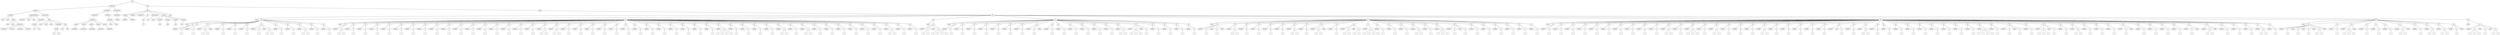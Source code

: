 graph Tree {
	"t0" [label = "TEI"];
	"t1" [label = "teiHeader"];
	"t2" [label = "fileDesc"];
	"t3" [label = "titleStmt"];
	"t4" [label = "title"];
	"t5" [label = "title"];
	"t6" [label = "author"];
	"t7" [label = "idno"];
	"t8" [label = "idno"];
	"t9" [label = "persName"];
	"t10" [label = "forename"];
	"t11" [label = "surname"];
	"t12" [label = "nameLink"];
	"t13" [label = "surname"];
	"t14" [label = "publicationStmt"];
	"t15" [label = "publisher"];
	"t16" [label = "idno"];
	"t17" [label = "idno"];
	"t18" [label = "availability"];
	"t19" [label = "licence"];
	"t20" [label = "ab"];
	"t21" [label = "ref"];
	"t22" [label = "sourceDesc"];
	"t23" [label = "bibl"];
	"t24" [label = "name"];
	"t25" [label = "idno"];
	"t26" [label = "idno"];
	"t27" [label = "availability"];
	"t28" [label = "licence"];
	"t29" [label = "ab"];
	"t30" [label = "ref"];
	"t31" [label = "bibl"];
	"t32" [label = "date"];
	"t33" [label = "idno"];
	"t34" [label = "profileDesc"];
	"t35" [label = "particDesc"];
	"t36" [label = "listPerson"];
	"t37" [label = "person"];
	"t38" [label = "persName"];
	"t39" [label = "person"];
	"t40" [label = "persName"];
	"t41" [label = "person"];
	"t42" [label = "persName"];
	"t43" [label = "person"];
	"t44" [label = "persName"];
	"t45" [label = "person"];
	"t46" [label = "persName"];
	"t47" [label = "textClass"];
	"t48" [label = "keywords"];
	"t49" [label = "term"];
	"t50" [label = "term"];
	"t51" [label = "revisionDesc"];
	"t52" [label = "listChange"];
	"t53" [label = "change"];
	"t54" [label = "text"];
	"t55" [label = "front"];
	"t56" [label = "docTitle"];
	"t57" [label = "titlePart"];
	"t58" [label = "titlePart"];
	"t59" [label = "docDate"];
	"t60" [label = "docAuthor"];
	"t61" [label = "div"];
	"t62" [label = "div"];
	"t63" [label = "p"];
	"t64" [label = "performance"];
	"t65" [label = "ab"];
	"t66" [label = "castList"];
	"t67" [label = "head"];
	"t68" [label = "castItem"];
	"t69" [label = "role"];
	"t70" [label = "castItem"];
	"t71" [label = "role"];
	"t72" [label = "castItem"];
	"t73" [label = "role"];
	"t74" [label = "castItem"];
	"t75" [label = "role"];
	"t76" [label = "note"];
	"t77" [label = "body"];
	"t78" [label = "div"];
	"t79" [label = "head"];
	"t80" [label = "div"];
	"t81" [label = "head"];
	"t82" [label = "sp"];
	"t83" [label = "speaker"];
	"t84" [label = "p"];
	"t85" [label = "s"];
	"t86" [label = "sp"];
	"t87" [label = "speaker"];
	"t88" [label = "p"];
	"t89" [label = "s"];
	"t90" [label = "sp"];
	"t91" [label = "speaker"];
	"t92" [label = "p"];
	"t93" [label = "s"];
	"t94" [label = "s"];
	"t95" [label = "stage"];
	"t96" [label = "sp"];
	"t97" [label = "speaker"];
	"t98" [label = "p"];
	"t99" [label = "s"];
	"t100" [label = "sp"];
	"t101" [label = "speaker"];
	"t102" [label = "p"];
	"t103" [label = "s"];
	"t104" [label = "sp"];
	"t105" [label = "speaker"];
	"t106" [label = "p"];
	"t107" [label = "s"];
	"t108" [label = "sp"];
	"t109" [label = "speaker"];
	"t110" [label = "p"];
	"t111" [label = "s"];
	"t112" [label = "stage"];
	"t113" [label = "p"];
	"t114" [label = "s"];
	"t115" [label = "s"];
	"t116" [label = "sp"];
	"t117" [label = "speaker"];
	"t118" [label = "p"];
	"t119" [label = "s"];
	"t120" [label = "sp"];
	"t121" [label = "speaker"];
	"t122" [label = "p"];
	"t123" [label = "s"];
	"t124" [label = "sp"];
	"t125" [label = "speaker"];
	"t126" [label = "p"];
	"t127" [label = "s"];
	"t128" [label = "s"];
	"t129" [label = "sp"];
	"t130" [label = "speaker"];
	"t131" [label = "p"];
	"t132" [label = "s"];
	"t133" [label = "sp"];
	"t134" [label = "speaker"];
	"t135" [label = "p"];
	"t136" [label = "s"];
	"t137" [label = "div"];
	"t138" [label = "head"];
	"t139" [label = "sp"];
	"t140" [label = "speaker"];
	"t141" [label = "p"];
	"t142" [label = "s"];
	"t143" [label = "s"];
	"t144" [label = "sp"];
	"t145" [label = "speaker"];
	"t146" [label = "p"];
	"t147" [label = "s"];
	"t148" [label = "sp"];
	"t149" [label = "speaker"];
	"t150" [label = "p"];
	"t151" [label = "s"];
	"t152" [label = "sp"];
	"t153" [label = "speaker"];
	"t154" [label = "p"];
	"t155" [label = "s"];
	"t156" [label = "sp"];
	"t157" [label = "speaker"];
	"t158" [label = "p"];
	"t159" [label = "s"];
	"t160" [label = "sp"];
	"t161" [label = "speaker"];
	"t162" [label = "p"];
	"t163" [label = "s"];
	"t164" [label = "sp"];
	"t165" [label = "speaker"];
	"t166" [label = "p"];
	"t167" [label = "s"];
	"t168" [label = "sp"];
	"t169" [label = "speaker"];
	"t170" [label = "p"];
	"t171" [label = "s"];
	"t172" [label = "sp"];
	"t173" [label = "speaker"];
	"t174" [label = "p"];
	"t175" [label = "s"];
	"t176" [label = "sp"];
	"t177" [label = "speaker"];
	"t178" [label = "p"];
	"t179" [label = "s"];
	"t180" [label = "sp"];
	"t181" [label = "speaker"];
	"t182" [label = "p"];
	"t183" [label = "s"];
	"t184" [label = "sp"];
	"t185" [label = "speaker"];
	"t186" [label = "p"];
	"t187" [label = "s"];
	"t188" [label = "sp"];
	"t189" [label = "speaker"];
	"t190" [label = "p"];
	"t191" [label = "s"];
	"t192" [label = "sp"];
	"t193" [label = "speaker"];
	"t194" [label = "p"];
	"t195" [label = "s"];
	"t196" [label = "sp"];
	"t197" [label = "speaker"];
	"t198" [label = "p"];
	"t199" [label = "s"];
	"t200" [label = "sp"];
	"t201" [label = "speaker"];
	"t202" [label = "p"];
	"t203" [label = "s"];
	"t204" [label = "sp"];
	"t205" [label = "speaker"];
	"t206" [label = "p"];
	"t207" [label = "s"];
	"t208" [label = "sp"];
	"t209" [label = "speaker"];
	"t210" [label = "p"];
	"t211" [label = "s"];
	"t212" [label = "s"];
	"t213" [label = "sp"];
	"t214" [label = "speaker"];
	"t215" [label = "p"];
	"t216" [label = "s"];
	"t217" [label = "s"];
	"t218" [label = "sp"];
	"t219" [label = "speaker"];
	"t220" [label = "p"];
	"t221" [label = "s"];
	"t222" [label = "sp"];
	"t223" [label = "speaker"];
	"t224" [label = "p"];
	"t225" [label = "s"];
	"t226" [label = "sp"];
	"t227" [label = "speaker"];
	"t228" [label = "p"];
	"t229" [label = "s"];
	"t230" [label = "sp"];
	"t231" [label = "speaker"];
	"t232" [label = "p"];
	"t233" [label = "s"];
	"t234" [label = "sp"];
	"t235" [label = "speaker"];
	"t236" [label = "p"];
	"t237" [label = "s"];
	"t238" [label = "sp"];
	"t239" [label = "speaker"];
	"t240" [label = "p"];
	"t241" [label = "s"];
	"t242" [label = "sp"];
	"t243" [label = "speaker"];
	"t244" [label = "p"];
	"t245" [label = "s"];
	"t246" [label = "sp"];
	"t247" [label = "speaker"];
	"t248" [label = "p"];
	"t249" [label = "s"];
	"t250" [label = "sp"];
	"t251" [label = "speaker"];
	"t252" [label = "p"];
	"t253" [label = "s"];
	"t254" [label = "sp"];
	"t255" [label = "speaker"];
	"t256" [label = "p"];
	"t257" [label = "s"];
	"t258" [label = "sp"];
	"t259" [label = "speaker"];
	"t260" [label = "p"];
	"t261" [label = "s"];
	"t262" [label = "sp"];
	"t263" [label = "speaker"];
	"t264" [label = "p"];
	"t265" [label = "s"];
	"t266" [label = "sp"];
	"t267" [label = "speaker"];
	"t268" [label = "p"];
	"t269" [label = "s"];
	"t270" [label = "sp"];
	"t271" [label = "speaker"];
	"t272" [label = "p"];
	"t273" [label = "s"];
	"t274" [label = "s"];
	"t275" [label = "s"];
	"t276" [label = "s"];
	"t277" [label = "sp"];
	"t278" [label = "speaker"];
	"t279" [label = "p"];
	"t280" [label = "s"];
	"t281" [label = "sp"];
	"t282" [label = "speaker"];
	"t283" [label = "p"];
	"t284" [label = "s"];
	"t285" [label = "sp"];
	"t286" [label = "speaker"];
	"t287" [label = "p"];
	"t288" [label = "s"];
	"t289" [label = "sp"];
	"t290" [label = "speaker"];
	"t291" [label = "p"];
	"t292" [label = "s"];
	"t293" [label = "sp"];
	"t294" [label = "speaker"];
	"t295" [label = "p"];
	"t296" [label = "s"];
	"t297" [label = "s"];
	"t298" [label = "sp"];
	"t299" [label = "speaker"];
	"t300" [label = "p"];
	"t301" [label = "s"];
	"t302" [label = "sp"];
	"t303" [label = "speaker"];
	"t304" [label = "p"];
	"t305" [label = "s"];
	"t306" [label = "s"];
	"t307" [label = "sp"];
	"t308" [label = "speaker"];
	"t309" [label = "p"];
	"t310" [label = "s"];
	"t311" [label = "sp"];
	"t312" [label = "speaker"];
	"t313" [label = "p"];
	"t314" [label = "s"];
	"t315" [label = "sp"];
	"t316" [label = "speaker"];
	"t317" [label = "p"];
	"t318" [label = "s"];
	"t319" [label = "sp"];
	"t320" [label = "speaker"];
	"t321" [label = "p"];
	"t322" [label = "s"];
	"t323" [label = "sp"];
	"t324" [label = "speaker"];
	"t325" [label = "p"];
	"t326" [label = "s"];
	"t327" [label = "sp"];
	"t328" [label = "speaker"];
	"t329" [label = "p"];
	"t330" [label = "s"];
	"t331" [label = "sp"];
	"t332" [label = "speaker"];
	"t333" [label = "p"];
	"t334" [label = "s"];
	"t335" [label = "s"];
	"t336" [label = "sp"];
	"t337" [label = "speaker"];
	"t338" [label = "p"];
	"t339" [label = "s"];
	"t340" [label = "sp"];
	"t341" [label = "speaker"];
	"t342" [label = "p"];
	"t343" [label = "s"];
	"t344" [label = "div"];
	"t345" [label = "head"];
	"t346" [label = "sp"];
	"t347" [label = "speaker"];
	"t348" [label = "p"];
	"t349" [label = "s"];
	"t350" [label = "s"];
	"t351" [label = "stage"];
	"t352" [label = "p"];
	"t353" [label = "s"];
	"t354" [label = "s"];
	"t355" [label = "s"];
	"t356" [label = "s"];
	"t357" [label = "div"];
	"t358" [label = "head"];
	"t359" [label = "sp"];
	"t360" [label = "speaker"];
	"t361" [label = "p"];
	"t362" [label = "s"];
	"t363" [label = "sp"];
	"t364" [label = "speaker"];
	"t365" [label = "p"];
	"t366" [label = "s"];
	"t367" [label = "sp"];
	"t368" [label = "speaker"];
	"t369" [label = "p"];
	"t370" [label = "s"];
	"t371" [label = "sp"];
	"t372" [label = "speaker"];
	"t373" [label = "p"];
	"t374" [label = "s"];
	"t375" [label = "sp"];
	"t376" [label = "speaker"];
	"t377" [label = "p"];
	"t378" [label = "s"];
	"t379" [label = "sp"];
	"t380" [label = "speaker"];
	"t381" [label = "p"];
	"t382" [label = "s"];
	"t383" [label = "sp"];
	"t384" [label = "speaker"];
	"t385" [label = "p"];
	"t386" [label = "s"];
	"t387" [label = "sp"];
	"t388" [label = "speaker"];
	"t389" [label = "p"];
	"t390" [label = "s"];
	"t391" [label = "stage"];
	"t392" [label = "sp"];
	"t393" [label = "speaker"];
	"t394" [label = "p"];
	"t395" [label = "s"];
	"t396" [label = "sp"];
	"t397" [label = "speaker"];
	"t398" [label = "p"];
	"t399" [label = "s"];
	"t400" [label = "sp"];
	"t401" [label = "speaker"];
	"t402" [label = "p"];
	"t403" [label = "s"];
	"t404" [label = "sp"];
	"t405" [label = "speaker"];
	"t406" [label = "p"];
	"t407" [label = "s"];
	"t408" [label = "sp"];
	"t409" [label = "speaker"];
	"t410" [label = "p"];
	"t411" [label = "s"];
	"t412" [label = "sp"];
	"t413" [label = "speaker"];
	"t414" [label = "p"];
	"t415" [label = "s"];
	"t416" [label = "sp"];
	"t417" [label = "speaker"];
	"t418" [label = "p"];
	"t419" [label = "s"];
	"t420" [label = "s"];
	"t421" [label = "sp"];
	"t422" [label = "speaker"];
	"t423" [label = "p"];
	"t424" [label = "s"];
	"t425" [label = "s"];
	"t426" [label = "s"];
	"t427" [label = "stage"];
	"t428" [label = "p"];
	"t429" [label = "s"];
	"t430" [label = "sp"];
	"t431" [label = "speaker"];
	"t432" [label = "p"];
	"t433" [label = "s"];
	"t434" [label = "sp"];
	"t435" [label = "speaker"];
	"t436" [label = "p"];
	"t437" [label = "s"];
	"t438" [label = "sp"];
	"t439" [label = "speaker"];
	"t440" [label = "p"];
	"t441" [label = "s"];
	"t442" [label = "sp"];
	"t443" [label = "speaker"];
	"t444" [label = "p"];
	"t445" [label = "s"];
	"t446" [label = "div"];
	"t447" [label = "head"];
	"t448" [label = "sp"];
	"t449" [label = "speaker"];
	"t450" [label = "p"];
	"t451" [label = "s"];
	"t452" [label = "stage"];
	"t453" [label = "p"];
	"t454" [label = "s"];
	"t455" [label = "stage"];
	"t456" [label = "sp"];
	"t457" [label = "speaker"];
	"t458" [label = "p"];
	"t459" [label = "s"];
	"t460" [label = "s"];
	"t461" [label = "sp"];
	"t462" [label = "speaker"];
	"t463" [label = "p"];
	"t464" [label = "s"];
	"t465" [label = "sp"];
	"t466" [label = "speaker"];
	"t467" [label = "p"];
	"t468" [label = "s"];
	"t469" [label = "sp"];
	"t470" [label = "speaker"];
	"t471" [label = "p"];
	"t472" [label = "s"];
	"t473" [label = "sp"];
	"t474" [label = "speaker"];
	"t475" [label = "p"];
	"t476" [label = "s"];
	"t477" [label = "sp"];
	"t478" [label = "speaker"];
	"t479" [label = "p"];
	"t480" [label = "s"];
	"t481" [label = "s"];
	"t482" [label = "sp"];
	"t483" [label = "speaker"];
	"t484" [label = "p"];
	"t485" [label = "s"];
	"t486" [label = "sp"];
	"t487" [label = "speaker"];
	"t488" [label = "p"];
	"t489" [label = "s"];
	"t490" [label = "s"];
	"t491" [label = "stage"];
	"t492" [label = "sp"];
	"t493" [label = "speaker"];
	"t494" [label = "p"];
	"t495" [label = "s"];
	"t496" [label = "sp"];
	"t497" [label = "speaker"];
	"t498" [label = "p"];
	"t499" [label = "s"];
	"t500" [label = "s"];
	"t501" [label = "stage"];
	"t502" [label = "p"];
	"t503" [label = "s"];
	"t504" [label = "s"];
	"t505" [label = "sp"];
	"t506" [label = "speaker"];
	"t507" [label = "p"];
	"t508" [label = "s"];
	"t509" [label = "s"];
	"t510" [label = "s"];
	"t511" [label = "s"];
	"t512" [label = "sp"];
	"t513" [label = "speaker"];
	"t514" [label = "p"];
	"t515" [label = "s"];
	"t516" [label = "sp"];
	"t517" [label = "speaker"];
	"t518" [label = "p"];
	"t519" [label = "s"];
	"t520" [label = "sp"];
	"t521" [label = "speaker"];
	"t522" [label = "p"];
	"t523" [label = "s"];
	"t524" [label = "sp"];
	"t525" [label = "speaker"];
	"t526" [label = "p"];
	"t527" [label = "s"];
	"t528" [label = "s"];
	"t529" [label = "sp"];
	"t530" [label = "speaker"];
	"t531" [label = "p"];
	"t532" [label = "s"];
	"t533" [label = "sp"];
	"t534" [label = "speaker"];
	"t535" [label = "p"];
	"t536" [label = "s"];
	"t537" [label = "s"];
	"t538" [label = "s"];
	"t539" [label = "sp"];
	"t540" [label = "speaker"];
	"t541" [label = "p"];
	"t542" [label = "s"];
	"t543" [label = "stage"];
	"t544" [label = "p"];
	"t545" [label = "s"];
	"t546" [label = "sp"];
	"t547" [label = "speaker"];
	"t548" [label = "p"];
	"t549" [label = "s"];
	"t550" [label = "sp"];
	"t551" [label = "speaker"];
	"t552" [label = "p"];
	"t553" [label = "s"];
	"t554" [label = "sp"];
	"t555" [label = "speaker"];
	"t556" [label = "p"];
	"t557" [label = "s"];
	"t558" [label = "sp"];
	"t559" [label = "speaker"];
	"t560" [label = "p"];
	"t561" [label = "s"];
	"t562" [label = "sp"];
	"t563" [label = "speaker"];
	"t564" [label = "p"];
	"t565" [label = "s"];
	"t566" [label = "sp"];
	"t567" [label = "speaker"];
	"t568" [label = "p"];
	"t569" [label = "s"];
	"t570" [label = "div"];
	"t571" [label = "head"];
	"t572" [label = "sp"];
	"t573" [label = "speaker"];
	"t574" [label = "p"];
	"t575" [label = "s"];
	"t576" [label = "sp"];
	"t577" [label = "speaker"];
	"t578" [label = "p"];
	"t579" [label = "s"];
	"t580" [label = "sp"];
	"t581" [label = "speaker"];
	"t582" [label = "p"];
	"t583" [label = "s"];
	"t584" [label = "sp"];
	"t585" [label = "speaker"];
	"t586" [label = "p"];
	"t587" [label = "s"];
	"t588" [label = "sp"];
	"t589" [label = "speaker"];
	"t590" [label = "p"];
	"t591" [label = "s"];
	"t592" [label = "sp"];
	"t593" [label = "speaker"];
	"t594" [label = "p"];
	"t595" [label = "s"];
	"t596" [label = "sp"];
	"t597" [label = "speaker"];
	"t598" [label = "p"];
	"t599" [label = "s"];
	"t600" [label = "sp"];
	"t601" [label = "speaker"];
	"t602" [label = "p"];
	"t603" [label = "s"];
	"t604" [label = "sp"];
	"t605" [label = "speaker"];
	"t606" [label = "p"];
	"t607" [label = "s"];
	"t608" [label = "sp"];
	"t609" [label = "speaker"];
	"t610" [label = "p"];
	"t611" [label = "s"];
	"t612" [label = "sp"];
	"t613" [label = "speaker"];
	"t614" [label = "p"];
	"t615" [label = "s"];
	"t616" [label = "s"];
	"t617" [label = "sp"];
	"t618" [label = "speaker"];
	"t619" [label = "p"];
	"t620" [label = "s"];
	"t621" [label = "sp"];
	"t622" [label = "speaker"];
	"t623" [label = "p"];
	"t624" [label = "s"];
	"t625" [label = "s"];
	"t626" [label = "s"];
	"t627" [label = "sp"];
	"t628" [label = "speaker"];
	"t629" [label = "p"];
	"t630" [label = "s"];
	"t631" [label = "sp"];
	"t632" [label = "speaker"];
	"t633" [label = "p"];
	"t634" [label = "s"];
	"t635" [label = "s"];
	"t636" [label = "sp"];
	"t637" [label = "speaker"];
	"t638" [label = "p"];
	"t639" [label = "s"];
	"t640" [label = "sp"];
	"t641" [label = "speaker"];
	"t642" [label = "p"];
	"t643" [label = "s"];
	"t644" [label = "sp"];
	"t645" [label = "speaker"];
	"t646" [label = "p"];
	"t647" [label = "s"];
	"t648" [label = "sp"];
	"t649" [label = "speaker"];
	"t650" [label = "p"];
	"t651" [label = "s"];
	"t652" [label = "s"];
	"t653" [label = "sp"];
	"t654" [label = "speaker"];
	"t655" [label = "p"];
	"t656" [label = "s"];
	"t657" [label = "sp"];
	"t658" [label = "speaker"];
	"t659" [label = "p"];
	"t660" [label = "s"];
	"t661" [label = "sp"];
	"t662" [label = "speaker"];
	"t663" [label = "p"];
	"t664" [label = "s"];
	"t665" [label = "sp"];
	"t666" [label = "speaker"];
	"t667" [label = "p"];
	"t668" [label = "s"];
	"t669" [label = "sp"];
	"t670" [label = "speaker"];
	"t671" [label = "p"];
	"t672" [label = "s"];
	"t673" [label = "sp"];
	"t674" [label = "speaker"];
	"t675" [label = "note"];
	"t676" [label = "p"];
	"t677" [label = "s"];
	"t678" [label = "sp"];
	"t679" [label = "speaker"];
	"t680" [label = "p"];
	"t681" [label = "s"];
	"t682" [label = "sp"];
	"t683" [label = "speaker"];
	"t684" [label = "p"];
	"t685" [label = "s"];
	"t686" [label = "s"];
	"t687" [label = "sp"];
	"t688" [label = "speaker"];
	"t689" [label = "p"];
	"t690" [label = "s"];
	"t691" [label = "sp"];
	"t692" [label = "speaker"];
	"t693" [label = "p"];
	"t694" [label = "s"];
	"t695" [label = "sp"];
	"t696" [label = "speaker"];
	"t697" [label = "p"];
	"t698" [label = "s"];
	"t699" [label = "sp"];
	"t700" [label = "speaker"];
	"t701" [label = "p"];
	"t702" [label = "s"];
	"t703" [label = "sp"];
	"t704" [label = "speaker"];
	"t705" [label = "p"];
	"t706" [label = "s"];
	"t707" [label = "sp"];
	"t708" [label = "speaker"];
	"t709" [label = "p"];
	"t710" [label = "s"];
	"t711" [label = "sp"];
	"t712" [label = "speaker"];
	"t713" [label = "p"];
	"t714" [label = "s"];
	"t715" [label = "sp"];
	"t716" [label = "speaker"];
	"t717" [label = "p"];
	"t718" [label = "s"];
	"t719" [label = "sp"];
	"t720" [label = "speaker"];
	"t721" [label = "p"];
	"t722" [label = "s"];
	"t723" [label = "sp"];
	"t724" [label = "speaker"];
	"t725" [label = "p"];
	"t726" [label = "s"];
	"t727" [label = "s"];
	"t728" [label = "s"];
	"t729" [label = "s"];
	"t730" [label = "sp"];
	"t731" [label = "speaker"];
	"t732" [label = "p"];
	"t733" [label = "s"];
	"t734" [label = "sp"];
	"t735" [label = "speaker"];
	"t736" [label = "p"];
	"t737" [label = "s"];
	"t738" [label = "stage"];
	"t739" [label = "p"];
	"t740" [label = "s"];
	"t741" [label = "sp"];
	"t742" [label = "speaker"];
	"t743" [label = "p"];
	"t744" [label = "s"];
	"t745" [label = "sp"];
	"t746" [label = "speaker"];
	"t747" [label = "p"];
	"t748" [label = "s"];
	"t749" [label = "s"];
	"t750" [label = "s"];
	"t751" [label = "stage"];
	"t752" [label = "p"];
	"t753" [label = "s"];
	"t754" [label = "sp"];
	"t755" [label = "speaker"];
	"t756" [label = "p"];
	"t757" [label = "s"];
	"t758" [label = "sp"];
	"t759" [label = "speaker"];
	"t760" [label = "p"];
	"t761" [label = "s"];
	"t762" [label = "s"];
	"t763" [label = "sp"];
	"t764" [label = "speaker"];
	"t765" [label = "p"];
	"t766" [label = "s"];
	"t767" [label = "sp"];
	"t768" [label = "speaker"];
	"t769" [label = "p"];
	"t770" [label = "s"];
	"t771" [label = "sp"];
	"t772" [label = "speaker"];
	"t773" [label = "p"];
	"t774" [label = "s"];
	"t775" [label = "sp"];
	"t776" [label = "speaker"];
	"t777" [label = "p"];
	"t778" [label = "s"];
	"t779" [label = "stage"];
	"t780" [label = "sp"];
	"t781" [label = "speaker"];
	"t782" [label = "p"];
	"t783" [label = "s"];
	"t784" [label = "sp"];
	"t785" [label = "speaker"];
	"t786" [label = "p"];
	"t787" [label = "s"];
	"t788" [label = "sp"];
	"t789" [label = "speaker"];
	"t790" [label = "p"];
	"t791" [label = "s"];
	"t792" [label = "sp"];
	"t793" [label = "speaker"];
	"t794" [label = "p"];
	"t795" [label = "s"];
	"t796" [label = "sp"];
	"t797" [label = "speaker"];
	"t798" [label = "p"];
	"t799" [label = "s"];
	"t800" [label = "stage"];
	"t801" [label = "sp"];
	"t802" [label = "speaker"];
	"t803" [label = "p"];
	"t804" [label = "s"];
	"t805" [label = "s"];
	"t806" [label = "stage"];
	"t807" [label = "sp"];
	"t808" [label = "speaker"];
	"t809" [label = "p"];
	"t810" [label = "s"];
	"t811" [label = "sp"];
	"t812" [label = "speaker"];
	"t813" [label = "p"];
	"t814" [label = "s"];
	"t815" [label = "sp"];
	"t816" [label = "speaker"];
	"t817" [label = "p"];
	"t818" [label = "s"];
	"t819" [label = "sp"];
	"t820" [label = "speaker"];
	"t821" [label = "p"];
	"t822" [label = "s"];
	"t823" [label = "s"];
	"t824" [label = "sp"];
	"t825" [label = "speaker"];
	"t826" [label = "p"];
	"t827" [label = "s"];
	"t828" [label = "div"];
	"t829" [label = "head"];
	"t830" [label = "sp"];
	"t831" [label = "speaker"];
	"t832" [label = "p"];
	"t833" [label = "s"];
	"t834" [label = "stage"];
	"t835" [label = "p"];
	"t836" [label = "s"];
	"t837" [label = "stage"];
	"t838" [label = "p"];
	"t839" [label = "s"];
	"t840" [label = "stage"];
	"t841" [label = "p"];
	"t842" [label = "s"];
	"t843" [label = "s"];
	"t844" [label = "stage"];
	"t845" [label = "sp"];
	"t846" [label = "speaker"];
	"t847" [label = "p"];
	"t848" [label = "s"];
	"t849" [label = "sp"];
	"t850" [label = "speaker"];
	"t851" [label = "p"];
	"t852" [label = "s"];
	"t853" [label = "s"];
	"t854" [label = "s"];
	"t855" [label = "stage"];
	"t856" [label = "sp"];
	"t857" [label = "speaker"];
	"t858" [label = "p"];
	"t859" [label = "s"];
	"t860" [label = "sp"];
	"t861" [label = "speaker"];
	"t862" [label = "p"];
	"t863" [label = "s"];
	"t864" [label = "sp"];
	"t865" [label = "speaker"];
	"t866" [label = "p"];
	"t867" [label = "s"];
	"t868" [label = "sp"];
	"t869" [label = "speaker"];
	"t870" [label = "p"];
	"t871" [label = "s"];
	"t872" [label = "s"];
	"t873" [label = "stage"];
	"t874" [label = "sp"];
	"t875" [label = "speaker"];
	"t876" [label = "p"];
	"t877" [label = "s"];
	"t878" [label = "sp"];
	"t879" [label = "speaker"];
	"t880" [label = "p"];
	"t881" [label = "s"];
	"t882" [label = "s"];
	"t883" [label = "sp"];
	"t884" [label = "speaker"];
	"t885" [label = "p"];
	"t886" [label = "s"];
	"t887" [label = "s"];
	"t888" [label = "sp"];
	"t889" [label = "speaker"];
	"t890" [label = "p"];
	"t891" [label = "s"];
	"t892" [label = "stage"];
	"t893" [label = "div"];
	"t894" [label = "head"];
	"t895" [label = "sp"];
	"t896" [label = "speaker"];
	"t897" [label = "p"];
	"t898" [label = "s"];
	"t899" [label = "s"];
	"t900" [label = "s"];
	"t901" [label = "stage"];
	"t902" [label = "p"];
	"t903" [label = "s"];
	"t904" [label = "stage"];
	"t905" [label = "p"];
	"t906" [label = "s"];
	"t907" [label = "s"];
	"t0" -- "t1";
	"t1" -- "t2";
	"t2" -- "t3";
	"t3" -- "t4";
	"t3" -- "t5";
	"t3" -- "t6";
	"t6" -- "t7";
	"t6" -- "t8";
	"t6" -- "t9";
	"t9" -- "t10";
	"t9" -- "t11";
	"t9" -- "t12";
	"t9" -- "t13";
	"t2" -- "t14";
	"t14" -- "t15";
	"t14" -- "t16";
	"t14" -- "t17";
	"t14" -- "t18";
	"t18" -- "t19";
	"t19" -- "t20";
	"t19" -- "t21";
	"t2" -- "t22";
	"t22" -- "t23";
	"t23" -- "t24";
	"t23" -- "t25";
	"t23" -- "t26";
	"t23" -- "t27";
	"t27" -- "t28";
	"t28" -- "t29";
	"t28" -- "t30";
	"t23" -- "t31";
	"t31" -- "t32";
	"t31" -- "t33";
	"t1" -- "t34";
	"t34" -- "t35";
	"t35" -- "t36";
	"t36" -- "t37";
	"t37" -- "t38";
	"t36" -- "t39";
	"t39" -- "t40";
	"t36" -- "t41";
	"t41" -- "t42";
	"t36" -- "t43";
	"t43" -- "t44";
	"t36" -- "t45";
	"t45" -- "t46";
	"t34" -- "t47";
	"t47" -- "t48";
	"t48" -- "t49";
	"t48" -- "t50";
	"t1" -- "t51";
	"t51" -- "t52";
	"t52" -- "t53";
	"t0" -- "t54";
	"t54" -- "t55";
	"t55" -- "t56";
	"t56" -- "t57";
	"t56" -- "t58";
	"t55" -- "t59";
	"t55" -- "t60";
	"t55" -- "t61";
	"t61" -- "t62";
	"t62" -- "t63";
	"t55" -- "t64";
	"t64" -- "t65";
	"t55" -- "t66";
	"t66" -- "t67";
	"t66" -- "t68";
	"t68" -- "t69";
	"t66" -- "t70";
	"t70" -- "t71";
	"t66" -- "t72";
	"t72" -- "t73";
	"t66" -- "t74";
	"t74" -- "t75";
	"t55" -- "t76";
	"t54" -- "t77";
	"t77" -- "t78";
	"t78" -- "t79";
	"t78" -- "t80";
	"t80" -- "t81";
	"t80" -- "t82";
	"t82" -- "t83";
	"t82" -- "t84";
	"t84" -- "t85";
	"t80" -- "t86";
	"t86" -- "t87";
	"t86" -- "t88";
	"t88" -- "t89";
	"t80" -- "t90";
	"t90" -- "t91";
	"t90" -- "t92";
	"t92" -- "t93";
	"t92" -- "t94";
	"t90" -- "t95";
	"t80" -- "t96";
	"t96" -- "t97";
	"t96" -- "t98";
	"t98" -- "t99";
	"t80" -- "t100";
	"t100" -- "t101";
	"t100" -- "t102";
	"t102" -- "t103";
	"t80" -- "t104";
	"t104" -- "t105";
	"t104" -- "t106";
	"t106" -- "t107";
	"t80" -- "t108";
	"t108" -- "t109";
	"t108" -- "t110";
	"t110" -- "t111";
	"t108" -- "t112";
	"t108" -- "t113";
	"t113" -- "t114";
	"t113" -- "t115";
	"t80" -- "t116";
	"t116" -- "t117";
	"t116" -- "t118";
	"t118" -- "t119";
	"t80" -- "t120";
	"t120" -- "t121";
	"t120" -- "t122";
	"t122" -- "t123";
	"t80" -- "t124";
	"t124" -- "t125";
	"t124" -- "t126";
	"t126" -- "t127";
	"t126" -- "t128";
	"t80" -- "t129";
	"t129" -- "t130";
	"t129" -- "t131";
	"t131" -- "t132";
	"t80" -- "t133";
	"t133" -- "t134";
	"t133" -- "t135";
	"t135" -- "t136";
	"t78" -- "t137";
	"t137" -- "t138";
	"t137" -- "t139";
	"t139" -- "t140";
	"t139" -- "t141";
	"t141" -- "t142";
	"t141" -- "t143";
	"t137" -- "t144";
	"t144" -- "t145";
	"t144" -- "t146";
	"t146" -- "t147";
	"t137" -- "t148";
	"t148" -- "t149";
	"t148" -- "t150";
	"t150" -- "t151";
	"t137" -- "t152";
	"t152" -- "t153";
	"t152" -- "t154";
	"t154" -- "t155";
	"t137" -- "t156";
	"t156" -- "t157";
	"t156" -- "t158";
	"t158" -- "t159";
	"t137" -- "t160";
	"t160" -- "t161";
	"t160" -- "t162";
	"t162" -- "t163";
	"t137" -- "t164";
	"t164" -- "t165";
	"t164" -- "t166";
	"t166" -- "t167";
	"t137" -- "t168";
	"t168" -- "t169";
	"t168" -- "t170";
	"t170" -- "t171";
	"t137" -- "t172";
	"t172" -- "t173";
	"t172" -- "t174";
	"t174" -- "t175";
	"t137" -- "t176";
	"t176" -- "t177";
	"t176" -- "t178";
	"t178" -- "t179";
	"t137" -- "t180";
	"t180" -- "t181";
	"t180" -- "t182";
	"t182" -- "t183";
	"t137" -- "t184";
	"t184" -- "t185";
	"t184" -- "t186";
	"t186" -- "t187";
	"t137" -- "t188";
	"t188" -- "t189";
	"t188" -- "t190";
	"t190" -- "t191";
	"t137" -- "t192";
	"t192" -- "t193";
	"t192" -- "t194";
	"t194" -- "t195";
	"t137" -- "t196";
	"t196" -- "t197";
	"t196" -- "t198";
	"t198" -- "t199";
	"t137" -- "t200";
	"t200" -- "t201";
	"t200" -- "t202";
	"t202" -- "t203";
	"t137" -- "t204";
	"t204" -- "t205";
	"t204" -- "t206";
	"t206" -- "t207";
	"t137" -- "t208";
	"t208" -- "t209";
	"t208" -- "t210";
	"t210" -- "t211";
	"t210" -- "t212";
	"t137" -- "t213";
	"t213" -- "t214";
	"t213" -- "t215";
	"t215" -- "t216";
	"t215" -- "t217";
	"t137" -- "t218";
	"t218" -- "t219";
	"t218" -- "t220";
	"t220" -- "t221";
	"t137" -- "t222";
	"t222" -- "t223";
	"t222" -- "t224";
	"t224" -- "t225";
	"t137" -- "t226";
	"t226" -- "t227";
	"t226" -- "t228";
	"t228" -- "t229";
	"t137" -- "t230";
	"t230" -- "t231";
	"t230" -- "t232";
	"t232" -- "t233";
	"t137" -- "t234";
	"t234" -- "t235";
	"t234" -- "t236";
	"t236" -- "t237";
	"t137" -- "t238";
	"t238" -- "t239";
	"t238" -- "t240";
	"t240" -- "t241";
	"t137" -- "t242";
	"t242" -- "t243";
	"t242" -- "t244";
	"t244" -- "t245";
	"t137" -- "t246";
	"t246" -- "t247";
	"t246" -- "t248";
	"t248" -- "t249";
	"t137" -- "t250";
	"t250" -- "t251";
	"t250" -- "t252";
	"t252" -- "t253";
	"t137" -- "t254";
	"t254" -- "t255";
	"t254" -- "t256";
	"t256" -- "t257";
	"t137" -- "t258";
	"t258" -- "t259";
	"t258" -- "t260";
	"t260" -- "t261";
	"t137" -- "t262";
	"t262" -- "t263";
	"t262" -- "t264";
	"t264" -- "t265";
	"t137" -- "t266";
	"t266" -- "t267";
	"t266" -- "t268";
	"t268" -- "t269";
	"t137" -- "t270";
	"t270" -- "t271";
	"t270" -- "t272";
	"t272" -- "t273";
	"t272" -- "t274";
	"t272" -- "t275";
	"t272" -- "t276";
	"t137" -- "t277";
	"t277" -- "t278";
	"t277" -- "t279";
	"t279" -- "t280";
	"t137" -- "t281";
	"t281" -- "t282";
	"t281" -- "t283";
	"t283" -- "t284";
	"t137" -- "t285";
	"t285" -- "t286";
	"t285" -- "t287";
	"t287" -- "t288";
	"t137" -- "t289";
	"t289" -- "t290";
	"t289" -- "t291";
	"t291" -- "t292";
	"t137" -- "t293";
	"t293" -- "t294";
	"t293" -- "t295";
	"t295" -- "t296";
	"t295" -- "t297";
	"t137" -- "t298";
	"t298" -- "t299";
	"t298" -- "t300";
	"t300" -- "t301";
	"t137" -- "t302";
	"t302" -- "t303";
	"t302" -- "t304";
	"t304" -- "t305";
	"t304" -- "t306";
	"t137" -- "t307";
	"t307" -- "t308";
	"t307" -- "t309";
	"t309" -- "t310";
	"t137" -- "t311";
	"t311" -- "t312";
	"t311" -- "t313";
	"t313" -- "t314";
	"t137" -- "t315";
	"t315" -- "t316";
	"t315" -- "t317";
	"t317" -- "t318";
	"t137" -- "t319";
	"t319" -- "t320";
	"t319" -- "t321";
	"t321" -- "t322";
	"t137" -- "t323";
	"t323" -- "t324";
	"t323" -- "t325";
	"t325" -- "t326";
	"t137" -- "t327";
	"t327" -- "t328";
	"t327" -- "t329";
	"t329" -- "t330";
	"t137" -- "t331";
	"t331" -- "t332";
	"t331" -- "t333";
	"t333" -- "t334";
	"t333" -- "t335";
	"t137" -- "t336";
	"t336" -- "t337";
	"t336" -- "t338";
	"t338" -- "t339";
	"t137" -- "t340";
	"t340" -- "t341";
	"t340" -- "t342";
	"t342" -- "t343";
	"t78" -- "t344";
	"t344" -- "t345";
	"t344" -- "t346";
	"t346" -- "t347";
	"t346" -- "t348";
	"t348" -- "t349";
	"t348" -- "t350";
	"t346" -- "t351";
	"t346" -- "t352";
	"t352" -- "t353";
	"t352" -- "t354";
	"t352" -- "t355";
	"t352" -- "t356";
	"t78" -- "t357";
	"t357" -- "t358";
	"t357" -- "t359";
	"t359" -- "t360";
	"t359" -- "t361";
	"t361" -- "t362";
	"t357" -- "t363";
	"t363" -- "t364";
	"t363" -- "t365";
	"t365" -- "t366";
	"t357" -- "t367";
	"t367" -- "t368";
	"t367" -- "t369";
	"t369" -- "t370";
	"t357" -- "t371";
	"t371" -- "t372";
	"t371" -- "t373";
	"t373" -- "t374";
	"t357" -- "t375";
	"t375" -- "t376";
	"t375" -- "t377";
	"t377" -- "t378";
	"t357" -- "t379";
	"t379" -- "t380";
	"t379" -- "t381";
	"t381" -- "t382";
	"t357" -- "t383";
	"t383" -- "t384";
	"t383" -- "t385";
	"t385" -- "t386";
	"t357" -- "t387";
	"t387" -- "t388";
	"t387" -- "t389";
	"t389" -- "t390";
	"t387" -- "t391";
	"t357" -- "t392";
	"t392" -- "t393";
	"t392" -- "t394";
	"t394" -- "t395";
	"t357" -- "t396";
	"t396" -- "t397";
	"t396" -- "t398";
	"t398" -- "t399";
	"t357" -- "t400";
	"t400" -- "t401";
	"t400" -- "t402";
	"t402" -- "t403";
	"t357" -- "t404";
	"t404" -- "t405";
	"t404" -- "t406";
	"t406" -- "t407";
	"t357" -- "t408";
	"t408" -- "t409";
	"t408" -- "t410";
	"t410" -- "t411";
	"t357" -- "t412";
	"t412" -- "t413";
	"t412" -- "t414";
	"t414" -- "t415";
	"t357" -- "t416";
	"t416" -- "t417";
	"t416" -- "t418";
	"t418" -- "t419";
	"t418" -- "t420";
	"t357" -- "t421";
	"t421" -- "t422";
	"t421" -- "t423";
	"t423" -- "t424";
	"t423" -- "t425";
	"t423" -- "t426";
	"t421" -- "t427";
	"t421" -- "t428";
	"t428" -- "t429";
	"t357" -- "t430";
	"t430" -- "t431";
	"t430" -- "t432";
	"t432" -- "t433";
	"t357" -- "t434";
	"t434" -- "t435";
	"t434" -- "t436";
	"t436" -- "t437";
	"t357" -- "t438";
	"t438" -- "t439";
	"t438" -- "t440";
	"t440" -- "t441";
	"t357" -- "t442";
	"t442" -- "t443";
	"t442" -- "t444";
	"t444" -- "t445";
	"t78" -- "t446";
	"t446" -- "t447";
	"t446" -- "t448";
	"t448" -- "t449";
	"t448" -- "t450";
	"t450" -- "t451";
	"t448" -- "t452";
	"t448" -- "t453";
	"t453" -- "t454";
	"t448" -- "t455";
	"t446" -- "t456";
	"t456" -- "t457";
	"t456" -- "t458";
	"t458" -- "t459";
	"t458" -- "t460";
	"t446" -- "t461";
	"t461" -- "t462";
	"t461" -- "t463";
	"t463" -- "t464";
	"t446" -- "t465";
	"t465" -- "t466";
	"t465" -- "t467";
	"t467" -- "t468";
	"t446" -- "t469";
	"t469" -- "t470";
	"t469" -- "t471";
	"t471" -- "t472";
	"t446" -- "t473";
	"t473" -- "t474";
	"t473" -- "t475";
	"t475" -- "t476";
	"t446" -- "t477";
	"t477" -- "t478";
	"t477" -- "t479";
	"t479" -- "t480";
	"t479" -- "t481";
	"t446" -- "t482";
	"t482" -- "t483";
	"t482" -- "t484";
	"t484" -- "t485";
	"t446" -- "t486";
	"t486" -- "t487";
	"t486" -- "t488";
	"t488" -- "t489";
	"t488" -- "t490";
	"t486" -- "t491";
	"t446" -- "t492";
	"t492" -- "t493";
	"t492" -- "t494";
	"t494" -- "t495";
	"t446" -- "t496";
	"t496" -- "t497";
	"t496" -- "t498";
	"t498" -- "t499";
	"t498" -- "t500";
	"t496" -- "t501";
	"t496" -- "t502";
	"t502" -- "t503";
	"t502" -- "t504";
	"t446" -- "t505";
	"t505" -- "t506";
	"t505" -- "t507";
	"t507" -- "t508";
	"t507" -- "t509";
	"t507" -- "t510";
	"t507" -- "t511";
	"t446" -- "t512";
	"t512" -- "t513";
	"t512" -- "t514";
	"t514" -- "t515";
	"t446" -- "t516";
	"t516" -- "t517";
	"t516" -- "t518";
	"t518" -- "t519";
	"t446" -- "t520";
	"t520" -- "t521";
	"t520" -- "t522";
	"t522" -- "t523";
	"t446" -- "t524";
	"t524" -- "t525";
	"t524" -- "t526";
	"t526" -- "t527";
	"t526" -- "t528";
	"t446" -- "t529";
	"t529" -- "t530";
	"t529" -- "t531";
	"t531" -- "t532";
	"t446" -- "t533";
	"t533" -- "t534";
	"t533" -- "t535";
	"t535" -- "t536";
	"t535" -- "t537";
	"t535" -- "t538";
	"t446" -- "t539";
	"t539" -- "t540";
	"t539" -- "t541";
	"t541" -- "t542";
	"t539" -- "t543";
	"t539" -- "t544";
	"t544" -- "t545";
	"t446" -- "t546";
	"t546" -- "t547";
	"t546" -- "t548";
	"t548" -- "t549";
	"t446" -- "t550";
	"t550" -- "t551";
	"t550" -- "t552";
	"t552" -- "t553";
	"t446" -- "t554";
	"t554" -- "t555";
	"t554" -- "t556";
	"t556" -- "t557";
	"t446" -- "t558";
	"t558" -- "t559";
	"t558" -- "t560";
	"t560" -- "t561";
	"t446" -- "t562";
	"t562" -- "t563";
	"t562" -- "t564";
	"t564" -- "t565";
	"t446" -- "t566";
	"t566" -- "t567";
	"t566" -- "t568";
	"t568" -- "t569";
	"t78" -- "t570";
	"t570" -- "t571";
	"t570" -- "t572";
	"t572" -- "t573";
	"t572" -- "t574";
	"t574" -- "t575";
	"t570" -- "t576";
	"t576" -- "t577";
	"t576" -- "t578";
	"t578" -- "t579";
	"t570" -- "t580";
	"t580" -- "t581";
	"t580" -- "t582";
	"t582" -- "t583";
	"t570" -- "t584";
	"t584" -- "t585";
	"t584" -- "t586";
	"t586" -- "t587";
	"t570" -- "t588";
	"t588" -- "t589";
	"t588" -- "t590";
	"t590" -- "t591";
	"t570" -- "t592";
	"t592" -- "t593";
	"t592" -- "t594";
	"t594" -- "t595";
	"t570" -- "t596";
	"t596" -- "t597";
	"t596" -- "t598";
	"t598" -- "t599";
	"t570" -- "t600";
	"t600" -- "t601";
	"t600" -- "t602";
	"t602" -- "t603";
	"t570" -- "t604";
	"t604" -- "t605";
	"t604" -- "t606";
	"t606" -- "t607";
	"t570" -- "t608";
	"t608" -- "t609";
	"t608" -- "t610";
	"t610" -- "t611";
	"t570" -- "t612";
	"t612" -- "t613";
	"t612" -- "t614";
	"t614" -- "t615";
	"t614" -- "t616";
	"t570" -- "t617";
	"t617" -- "t618";
	"t617" -- "t619";
	"t619" -- "t620";
	"t570" -- "t621";
	"t621" -- "t622";
	"t621" -- "t623";
	"t623" -- "t624";
	"t623" -- "t625";
	"t623" -- "t626";
	"t570" -- "t627";
	"t627" -- "t628";
	"t627" -- "t629";
	"t629" -- "t630";
	"t570" -- "t631";
	"t631" -- "t632";
	"t631" -- "t633";
	"t633" -- "t634";
	"t633" -- "t635";
	"t570" -- "t636";
	"t636" -- "t637";
	"t636" -- "t638";
	"t638" -- "t639";
	"t570" -- "t640";
	"t640" -- "t641";
	"t640" -- "t642";
	"t642" -- "t643";
	"t570" -- "t644";
	"t644" -- "t645";
	"t644" -- "t646";
	"t646" -- "t647";
	"t570" -- "t648";
	"t648" -- "t649";
	"t648" -- "t650";
	"t650" -- "t651";
	"t650" -- "t652";
	"t570" -- "t653";
	"t653" -- "t654";
	"t653" -- "t655";
	"t655" -- "t656";
	"t570" -- "t657";
	"t657" -- "t658";
	"t657" -- "t659";
	"t659" -- "t660";
	"t570" -- "t661";
	"t661" -- "t662";
	"t661" -- "t663";
	"t663" -- "t664";
	"t570" -- "t665";
	"t665" -- "t666";
	"t665" -- "t667";
	"t667" -- "t668";
	"t570" -- "t669";
	"t669" -- "t670";
	"t669" -- "t671";
	"t671" -- "t672";
	"t570" -- "t673";
	"t673" -- "t674";
	"t673" -- "t675";
	"t673" -- "t676";
	"t676" -- "t677";
	"t570" -- "t678";
	"t678" -- "t679";
	"t678" -- "t680";
	"t680" -- "t681";
	"t570" -- "t682";
	"t682" -- "t683";
	"t682" -- "t684";
	"t684" -- "t685";
	"t684" -- "t686";
	"t570" -- "t687";
	"t687" -- "t688";
	"t687" -- "t689";
	"t689" -- "t690";
	"t570" -- "t691";
	"t691" -- "t692";
	"t691" -- "t693";
	"t693" -- "t694";
	"t570" -- "t695";
	"t695" -- "t696";
	"t695" -- "t697";
	"t697" -- "t698";
	"t570" -- "t699";
	"t699" -- "t700";
	"t699" -- "t701";
	"t701" -- "t702";
	"t570" -- "t703";
	"t703" -- "t704";
	"t703" -- "t705";
	"t705" -- "t706";
	"t570" -- "t707";
	"t707" -- "t708";
	"t707" -- "t709";
	"t709" -- "t710";
	"t570" -- "t711";
	"t711" -- "t712";
	"t711" -- "t713";
	"t713" -- "t714";
	"t570" -- "t715";
	"t715" -- "t716";
	"t715" -- "t717";
	"t717" -- "t718";
	"t570" -- "t719";
	"t719" -- "t720";
	"t719" -- "t721";
	"t721" -- "t722";
	"t570" -- "t723";
	"t723" -- "t724";
	"t723" -- "t725";
	"t725" -- "t726";
	"t725" -- "t727";
	"t725" -- "t728";
	"t725" -- "t729";
	"t570" -- "t730";
	"t730" -- "t731";
	"t730" -- "t732";
	"t732" -- "t733";
	"t570" -- "t734";
	"t734" -- "t735";
	"t734" -- "t736";
	"t736" -- "t737";
	"t734" -- "t738";
	"t734" -- "t739";
	"t739" -- "t740";
	"t570" -- "t741";
	"t741" -- "t742";
	"t741" -- "t743";
	"t743" -- "t744";
	"t570" -- "t745";
	"t745" -- "t746";
	"t745" -- "t747";
	"t747" -- "t748";
	"t747" -- "t749";
	"t747" -- "t750";
	"t745" -- "t751";
	"t745" -- "t752";
	"t752" -- "t753";
	"t570" -- "t754";
	"t754" -- "t755";
	"t754" -- "t756";
	"t756" -- "t757";
	"t570" -- "t758";
	"t758" -- "t759";
	"t758" -- "t760";
	"t760" -- "t761";
	"t760" -- "t762";
	"t570" -- "t763";
	"t763" -- "t764";
	"t763" -- "t765";
	"t765" -- "t766";
	"t570" -- "t767";
	"t767" -- "t768";
	"t767" -- "t769";
	"t769" -- "t770";
	"t570" -- "t771";
	"t771" -- "t772";
	"t771" -- "t773";
	"t773" -- "t774";
	"t570" -- "t775";
	"t775" -- "t776";
	"t775" -- "t777";
	"t777" -- "t778";
	"t775" -- "t779";
	"t570" -- "t780";
	"t780" -- "t781";
	"t780" -- "t782";
	"t782" -- "t783";
	"t570" -- "t784";
	"t784" -- "t785";
	"t784" -- "t786";
	"t786" -- "t787";
	"t570" -- "t788";
	"t788" -- "t789";
	"t788" -- "t790";
	"t790" -- "t791";
	"t570" -- "t792";
	"t792" -- "t793";
	"t792" -- "t794";
	"t794" -- "t795";
	"t570" -- "t796";
	"t796" -- "t797";
	"t796" -- "t798";
	"t798" -- "t799";
	"t796" -- "t800";
	"t570" -- "t801";
	"t801" -- "t802";
	"t801" -- "t803";
	"t803" -- "t804";
	"t803" -- "t805";
	"t801" -- "t806";
	"t570" -- "t807";
	"t807" -- "t808";
	"t807" -- "t809";
	"t809" -- "t810";
	"t570" -- "t811";
	"t811" -- "t812";
	"t811" -- "t813";
	"t813" -- "t814";
	"t570" -- "t815";
	"t815" -- "t816";
	"t815" -- "t817";
	"t817" -- "t818";
	"t570" -- "t819";
	"t819" -- "t820";
	"t819" -- "t821";
	"t821" -- "t822";
	"t821" -- "t823";
	"t570" -- "t824";
	"t824" -- "t825";
	"t824" -- "t826";
	"t826" -- "t827";
	"t78" -- "t828";
	"t828" -- "t829";
	"t828" -- "t830";
	"t830" -- "t831";
	"t830" -- "t832";
	"t832" -- "t833";
	"t830" -- "t834";
	"t830" -- "t835";
	"t835" -- "t836";
	"t830" -- "t837";
	"t830" -- "t838";
	"t838" -- "t839";
	"t830" -- "t840";
	"t830" -- "t841";
	"t841" -- "t842";
	"t841" -- "t843";
	"t830" -- "t844";
	"t828" -- "t845";
	"t845" -- "t846";
	"t845" -- "t847";
	"t847" -- "t848";
	"t828" -- "t849";
	"t849" -- "t850";
	"t849" -- "t851";
	"t851" -- "t852";
	"t851" -- "t853";
	"t851" -- "t854";
	"t849" -- "t855";
	"t828" -- "t856";
	"t856" -- "t857";
	"t856" -- "t858";
	"t858" -- "t859";
	"t828" -- "t860";
	"t860" -- "t861";
	"t860" -- "t862";
	"t862" -- "t863";
	"t828" -- "t864";
	"t864" -- "t865";
	"t864" -- "t866";
	"t866" -- "t867";
	"t828" -- "t868";
	"t868" -- "t869";
	"t868" -- "t870";
	"t870" -- "t871";
	"t870" -- "t872";
	"t868" -- "t873";
	"t828" -- "t874";
	"t874" -- "t875";
	"t874" -- "t876";
	"t876" -- "t877";
	"t828" -- "t878";
	"t878" -- "t879";
	"t878" -- "t880";
	"t880" -- "t881";
	"t880" -- "t882";
	"t828" -- "t883";
	"t883" -- "t884";
	"t883" -- "t885";
	"t885" -- "t886";
	"t885" -- "t887";
	"t828" -- "t888";
	"t888" -- "t889";
	"t888" -- "t890";
	"t890" -- "t891";
	"t888" -- "t892";
	"t78" -- "t893";
	"t893" -- "t894";
	"t893" -- "t895";
	"t895" -- "t896";
	"t895" -- "t897";
	"t897" -- "t898";
	"t897" -- "t899";
	"t897" -- "t900";
	"t895" -- "t901";
	"t895" -- "t902";
	"t902" -- "t903";
	"t895" -- "t904";
	"t895" -- "t905";
	"t905" -- "t906";
	"t905" -- "t907";
}
